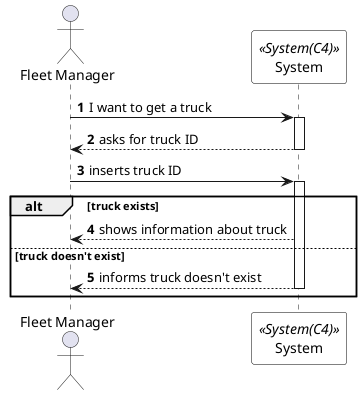 @startuml getTruckSSD
autonumber

skinparam sequence {
ParticipantBorderColor black
ParticipantBackgroundColor white
}

actor "Fleet Manager" as manager
participant System as system <<System(C4)>>


manager -> system: I want to get a truck
activate system

system --> manager: asks for truck ID
deactivate system

manager -> system: inserts truck ID
activate system

alt truck exists

system --> manager: shows information about truck

else truck doesn't exist

system --> manager: informs truck doesn't exist
deactivate system

end

deactivate manager

@enduml